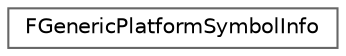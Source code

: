 digraph "Graphical Class Hierarchy"
{
 // INTERACTIVE_SVG=YES
 // LATEX_PDF_SIZE
  bgcolor="transparent";
  edge [fontname=Helvetica,fontsize=10,labelfontname=Helvetica,labelfontsize=10];
  node [fontname=Helvetica,fontsize=10,shape=box,height=0.2,width=0.4];
  rankdir="LR";
  Node0 [id="Node000000",label="FGenericPlatformSymbolInfo",height=0.2,width=0.4,color="grey40", fillcolor="white", style="filled",URL="$d4/de1/structFGenericPlatformSymbolInfo.html",tooltip="File & line info for a debug symbol region."];
}

